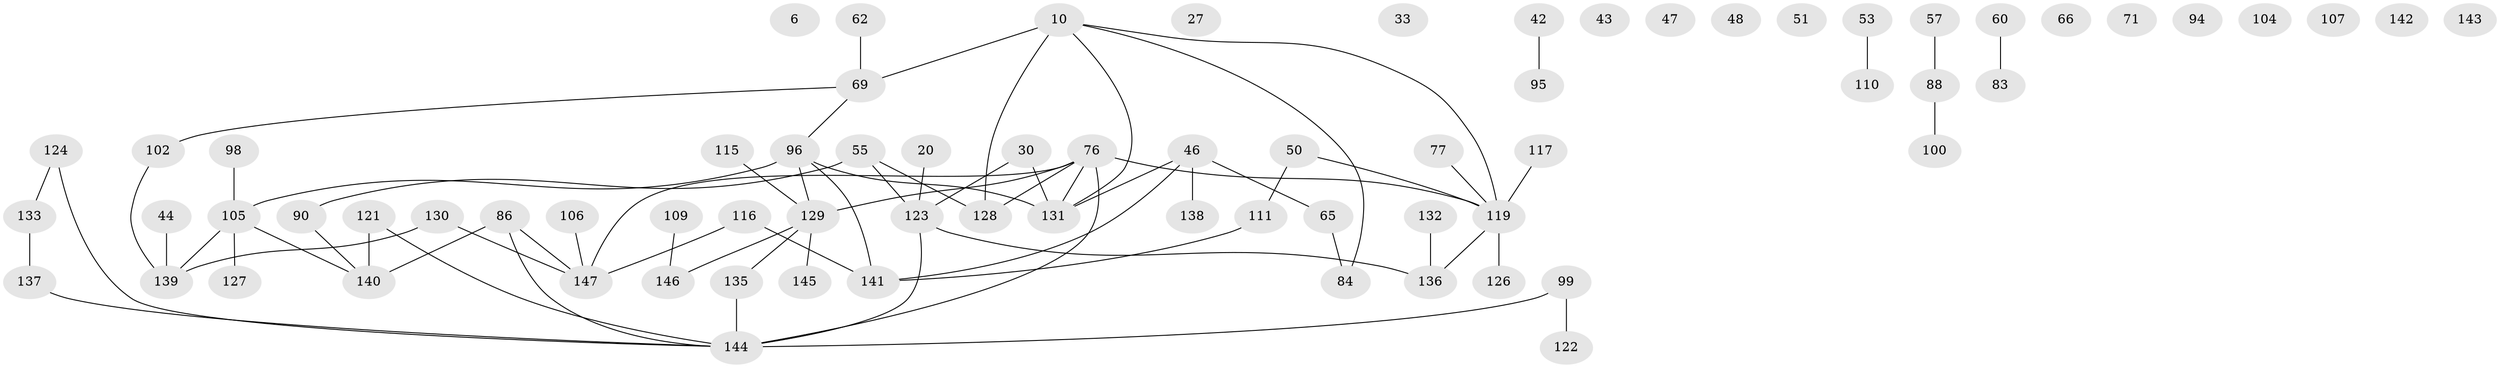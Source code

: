 // original degree distribution, {4: 0.11564625850340136, 2: 0.2857142857142857, 1: 0.2857142857142857, 0: 0.08843537414965986, 5: 0.034013605442176874, 3: 0.1836734693877551, 6: 0.006802721088435374}
// Generated by graph-tools (version 1.1) at 2025/43/03/04/25 21:43:02]
// undirected, 73 vertices, 73 edges
graph export_dot {
graph [start="1"]
  node [color=gray90,style=filled];
  6;
  10 [super="+7"];
  20;
  27;
  30;
  33;
  42;
  43;
  44;
  46;
  47;
  48;
  50;
  51;
  53;
  55;
  57;
  60;
  62;
  65;
  66;
  69;
  71;
  76 [super="+70+31+56"];
  77;
  83;
  84;
  86;
  88;
  90 [super="+85"];
  94;
  95;
  96 [super="+19+41+52+58+68"];
  98;
  99;
  100;
  102;
  104;
  105 [super="+2+32+34"];
  106;
  107;
  109;
  110;
  111;
  115;
  116;
  117;
  119 [super="+29+72+81"];
  121 [super="+21"];
  122;
  123 [super="+67+108+79+87"];
  124 [super="+63+92+93"];
  126;
  127;
  128 [super="+40"];
  129 [super="+118+114"];
  130 [super="+120"];
  131 [super="+80"];
  132;
  133 [super="+4"];
  135 [super="+39"];
  136 [super="+54"];
  137;
  138;
  139;
  140 [super="+74"];
  141 [super="+134"];
  142;
  143 [super="+14"];
  144 [super="+8+5+125"];
  145;
  146 [super="+91+101+103"];
  147 [super="+37+113"];
  10 -- 69 [weight=2];
  10 -- 84;
  10 -- 128;
  10 -- 119;
  10 -- 131;
  20 -- 123;
  30 -- 123;
  30 -- 131;
  42 -- 95;
  44 -- 139;
  46 -- 65;
  46 -- 138;
  46 -- 141;
  46 -- 131;
  50 -- 111;
  50 -- 119;
  53 -- 110;
  55 -- 90 [weight=2];
  55 -- 128;
  55 -- 123;
  57 -- 88;
  60 -- 83;
  62 -- 69;
  65 -- 84;
  69 -- 102;
  69 -- 96;
  76 -- 128;
  76 -- 147 [weight=2];
  76 -- 144;
  76 -- 119 [weight=2];
  76 -- 131;
  76 -- 129;
  77 -- 119;
  86 -- 140 [weight=2];
  86 -- 147;
  86 -- 144;
  88 -- 100;
  90 -- 140;
  96 -- 105;
  96 -- 141;
  96 -- 131;
  96 -- 129;
  98 -- 105;
  99 -- 122;
  99 -- 144;
  102 -- 139;
  105 -- 140;
  105 -- 139;
  105 -- 127;
  106 -- 147;
  109 -- 146;
  111 -- 141;
  115 -- 129;
  116 -- 147;
  116 -- 141;
  117 -- 119;
  119 -- 136;
  119 -- 126;
  121 -- 140;
  121 -- 144;
  123 -- 136;
  123 -- 144 [weight=2];
  124 -- 133;
  124 -- 144;
  129 -- 145;
  129 -- 146;
  129 -- 135;
  130 -- 139;
  130 -- 147;
  132 -- 136;
  133 -- 137;
  135 -- 144;
  137 -- 144;
}
